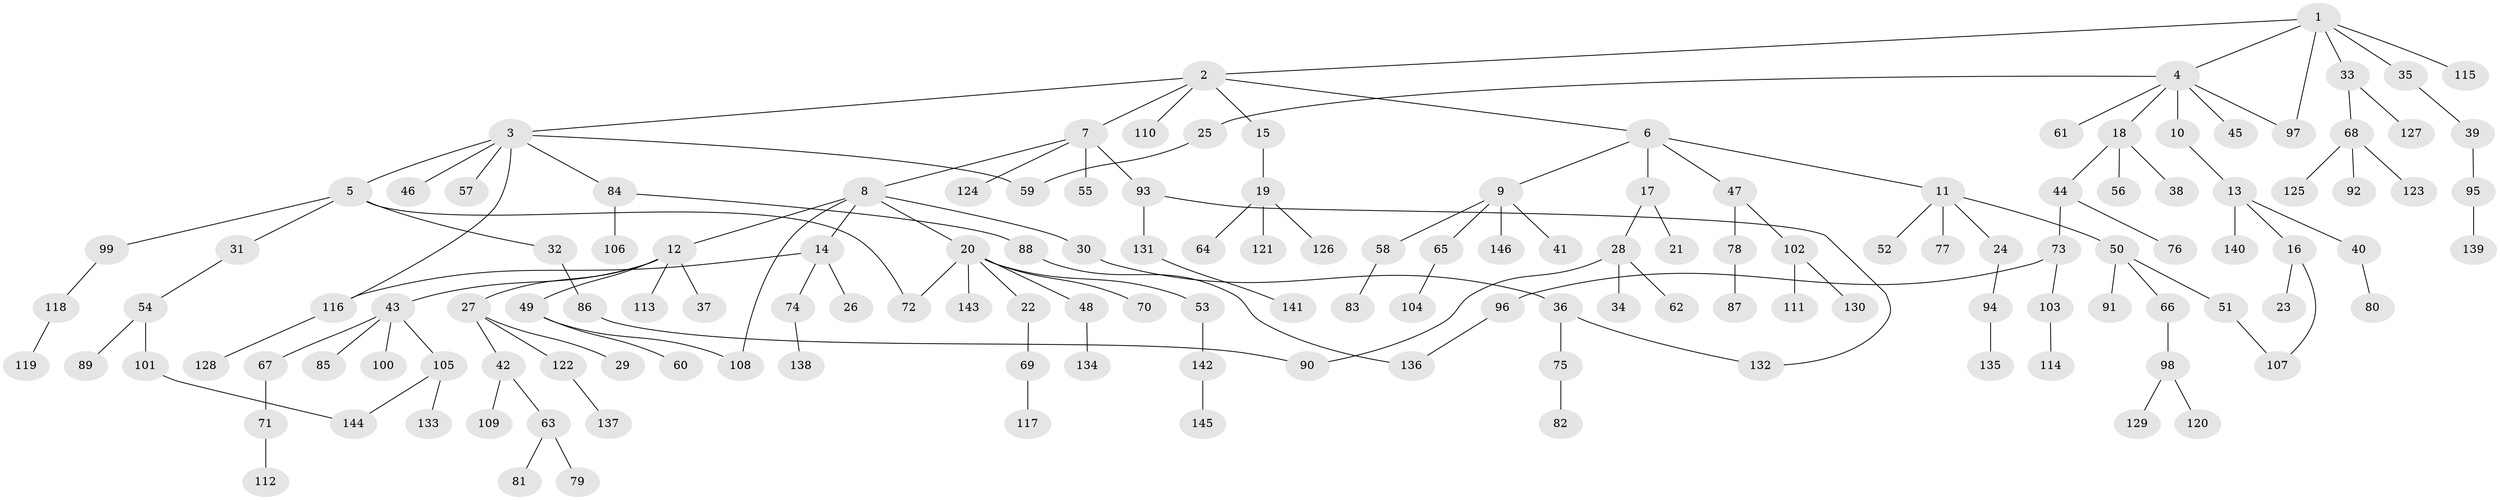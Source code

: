 // Generated by graph-tools (version 1.1) at 2025/13/03/09/25 04:13:33]
// undirected, 146 vertices, 155 edges
graph export_dot {
graph [start="1"]
  node [color=gray90,style=filled];
  1;
  2;
  3;
  4;
  5;
  6;
  7;
  8;
  9;
  10;
  11;
  12;
  13;
  14;
  15;
  16;
  17;
  18;
  19;
  20;
  21;
  22;
  23;
  24;
  25;
  26;
  27;
  28;
  29;
  30;
  31;
  32;
  33;
  34;
  35;
  36;
  37;
  38;
  39;
  40;
  41;
  42;
  43;
  44;
  45;
  46;
  47;
  48;
  49;
  50;
  51;
  52;
  53;
  54;
  55;
  56;
  57;
  58;
  59;
  60;
  61;
  62;
  63;
  64;
  65;
  66;
  67;
  68;
  69;
  70;
  71;
  72;
  73;
  74;
  75;
  76;
  77;
  78;
  79;
  80;
  81;
  82;
  83;
  84;
  85;
  86;
  87;
  88;
  89;
  90;
  91;
  92;
  93;
  94;
  95;
  96;
  97;
  98;
  99;
  100;
  101;
  102;
  103;
  104;
  105;
  106;
  107;
  108;
  109;
  110;
  111;
  112;
  113;
  114;
  115;
  116;
  117;
  118;
  119;
  120;
  121;
  122;
  123;
  124;
  125;
  126;
  127;
  128;
  129;
  130;
  131;
  132;
  133;
  134;
  135;
  136;
  137;
  138;
  139;
  140;
  141;
  142;
  143;
  144;
  145;
  146;
  1 -- 2;
  1 -- 4;
  1 -- 33;
  1 -- 35;
  1 -- 115;
  1 -- 97;
  2 -- 3;
  2 -- 6;
  2 -- 7;
  2 -- 15;
  2 -- 110;
  3 -- 5;
  3 -- 46;
  3 -- 57;
  3 -- 59;
  3 -- 84;
  3 -- 116;
  4 -- 10;
  4 -- 18;
  4 -- 25;
  4 -- 45;
  4 -- 61;
  4 -- 97;
  5 -- 31;
  5 -- 32;
  5 -- 72;
  5 -- 99;
  6 -- 9;
  6 -- 11;
  6 -- 17;
  6 -- 47;
  7 -- 8;
  7 -- 55;
  7 -- 93;
  7 -- 124;
  8 -- 12;
  8 -- 14;
  8 -- 20;
  8 -- 30;
  8 -- 108;
  9 -- 41;
  9 -- 58;
  9 -- 65;
  9 -- 146;
  10 -- 13;
  11 -- 24;
  11 -- 50;
  11 -- 52;
  11 -- 77;
  12 -- 27;
  12 -- 37;
  12 -- 43;
  12 -- 49;
  12 -- 113;
  13 -- 16;
  13 -- 40;
  13 -- 140;
  14 -- 26;
  14 -- 74;
  14 -- 116;
  15 -- 19;
  16 -- 23;
  16 -- 107;
  17 -- 21;
  17 -- 28;
  18 -- 38;
  18 -- 44;
  18 -- 56;
  19 -- 64;
  19 -- 121;
  19 -- 126;
  20 -- 22;
  20 -- 48;
  20 -- 53;
  20 -- 70;
  20 -- 143;
  20 -- 72;
  22 -- 69;
  24 -- 94;
  25 -- 59;
  27 -- 29;
  27 -- 42;
  27 -- 122;
  28 -- 34;
  28 -- 62;
  28 -- 90;
  30 -- 36;
  31 -- 54;
  32 -- 86;
  33 -- 68;
  33 -- 127;
  35 -- 39;
  36 -- 75;
  36 -- 132;
  39 -- 95;
  40 -- 80;
  42 -- 63;
  42 -- 109;
  43 -- 67;
  43 -- 85;
  43 -- 100;
  43 -- 105;
  44 -- 73;
  44 -- 76;
  47 -- 78;
  47 -- 102;
  48 -- 134;
  49 -- 60;
  49 -- 108;
  50 -- 51;
  50 -- 66;
  50 -- 91;
  51 -- 107;
  53 -- 142;
  54 -- 89;
  54 -- 101;
  58 -- 83;
  63 -- 79;
  63 -- 81;
  65 -- 104;
  66 -- 98;
  67 -- 71;
  68 -- 92;
  68 -- 123;
  68 -- 125;
  69 -- 117;
  71 -- 112;
  73 -- 96;
  73 -- 103;
  74 -- 138;
  75 -- 82;
  78 -- 87;
  84 -- 88;
  84 -- 106;
  86 -- 90;
  88 -- 136;
  93 -- 131;
  93 -- 132;
  94 -- 135;
  95 -- 139;
  96 -- 136;
  98 -- 120;
  98 -- 129;
  99 -- 118;
  101 -- 144;
  102 -- 111;
  102 -- 130;
  103 -- 114;
  105 -- 133;
  105 -- 144;
  116 -- 128;
  118 -- 119;
  122 -- 137;
  131 -- 141;
  142 -- 145;
}
